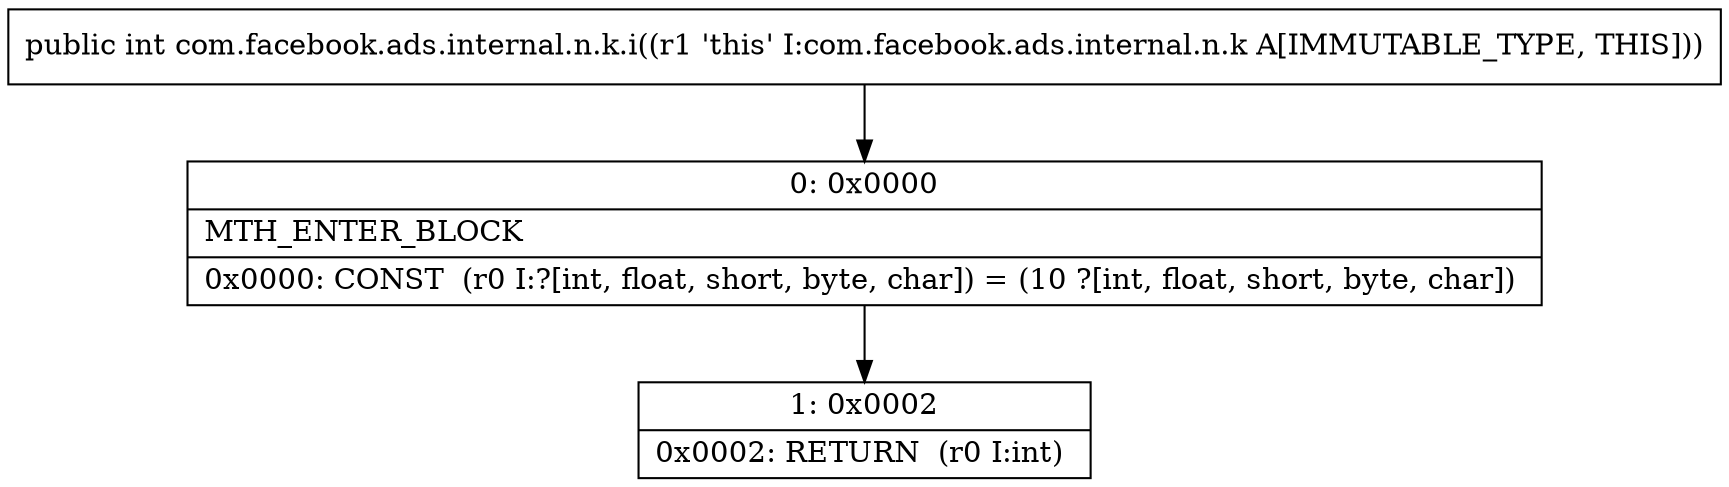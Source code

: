 digraph "CFG forcom.facebook.ads.internal.n.k.i()I" {
Node_0 [shape=record,label="{0\:\ 0x0000|MTH_ENTER_BLOCK\l|0x0000: CONST  (r0 I:?[int, float, short, byte, char]) = (10 ?[int, float, short, byte, char]) \l}"];
Node_1 [shape=record,label="{1\:\ 0x0002|0x0002: RETURN  (r0 I:int) \l}"];
MethodNode[shape=record,label="{public int com.facebook.ads.internal.n.k.i((r1 'this' I:com.facebook.ads.internal.n.k A[IMMUTABLE_TYPE, THIS])) }"];
MethodNode -> Node_0;
Node_0 -> Node_1;
}

